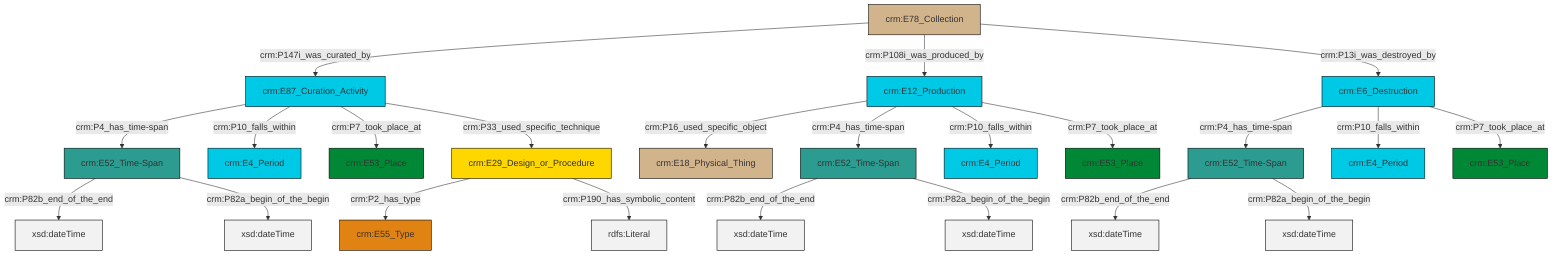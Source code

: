 graph TD
classDef Literal fill:#f2f2f2,stroke:#000000;
classDef CRM_Entity fill:#FFFFFF,stroke:#000000;
classDef Temporal_Entity fill:#00C9E6, stroke:#000000;
classDef Type fill:#E18312, stroke:#000000;
classDef Time-Span fill:#2C9C91, stroke:#000000;
classDef Appellation fill:#FFEB7F, stroke:#000000;
classDef Place fill:#008836, stroke:#000000;
classDef Persistent_Item fill:#B266B2, stroke:#000000;
classDef Conceptual_Object fill:#FFD700, stroke:#000000;
classDef Physical_Thing fill:#D2B48C, stroke:#000000;
classDef Actor fill:#f58aad, stroke:#000000;
classDef PC_Classes fill:#4ce600, stroke:#000000;
classDef Multi fill:#cccccc,stroke:#000000;

0["crm:E52_Time-Span"]:::Time-Span -->|crm:P82b_end_of_the_end| 1[xsd:dateTime]:::Literal
2["crm:E12_Production"]:::Temporal_Entity -->|crm:P16_used_specific_object| 3["crm:E18_Physical_Thing"]:::Physical_Thing
6["crm:E87_Curation_Activity"]:::Temporal_Entity -->|crm:P4_has_time-span| 7["crm:E52_Time-Span"]:::Time-Span
6["crm:E87_Curation_Activity"]:::Temporal_Entity -->|crm:P10_falls_within| 8["crm:E4_Period"]:::Temporal_Entity
10["crm:E29_Design_or_Procedure"]:::Conceptual_Object -->|crm:P2_has_type| 11["crm:E55_Type"]:::Type
0["crm:E52_Time-Span"]:::Time-Span -->|crm:P82a_begin_of_the_begin| 12[xsd:dateTime]:::Literal
13["crm:E6_Destruction"]:::Temporal_Entity -->|crm:P4_has_time-span| 0["crm:E52_Time-Span"]:::Time-Span
14["crm:E52_Time-Span"]:::Time-Span -->|crm:P82b_end_of_the_end| 15[xsd:dateTime]:::Literal
6["crm:E87_Curation_Activity"]:::Temporal_Entity -->|crm:P7_took_place_at| 16["crm:E53_Place"]:::Place
19["crm:E78_Collection"]:::Physical_Thing -->|crm:P147i_was_curated_by| 6["crm:E87_Curation_Activity"]:::Temporal_Entity
7["crm:E52_Time-Span"]:::Time-Span -->|crm:P82b_end_of_the_end| 22[xsd:dateTime]:::Literal
10["crm:E29_Design_or_Procedure"]:::Conceptual_Object -->|crm:P190_has_symbolic_content| 23[rdfs:Literal]:::Literal
2["crm:E12_Production"]:::Temporal_Entity -->|crm:P4_has_time-span| 14["crm:E52_Time-Span"]:::Time-Span
13["crm:E6_Destruction"]:::Temporal_Entity -->|crm:P10_falls_within| 4["crm:E4_Period"]:::Temporal_Entity
13["crm:E6_Destruction"]:::Temporal_Entity -->|crm:P7_took_place_at| 32["crm:E53_Place"]:::Place
19["crm:E78_Collection"]:::Physical_Thing -->|crm:P108i_was_produced_by| 2["crm:E12_Production"]:::Temporal_Entity
2["crm:E12_Production"]:::Temporal_Entity -->|crm:P10_falls_within| 28["crm:E4_Period"]:::Temporal_Entity
6["crm:E87_Curation_Activity"]:::Temporal_Entity -->|crm:P33_used_specific_technique| 10["crm:E29_Design_or_Procedure"]:::Conceptual_Object
7["crm:E52_Time-Span"]:::Time-Span -->|crm:P82a_begin_of_the_begin| 35[xsd:dateTime]:::Literal
14["crm:E52_Time-Span"]:::Time-Span -->|crm:P82a_begin_of_the_begin| 38[xsd:dateTime]:::Literal
19["crm:E78_Collection"]:::Physical_Thing -->|crm:P13i_was_destroyed_by| 13["crm:E6_Destruction"]:::Temporal_Entity
2["crm:E12_Production"]:::Temporal_Entity -->|crm:P7_took_place_at| 36["crm:E53_Place"]:::Place